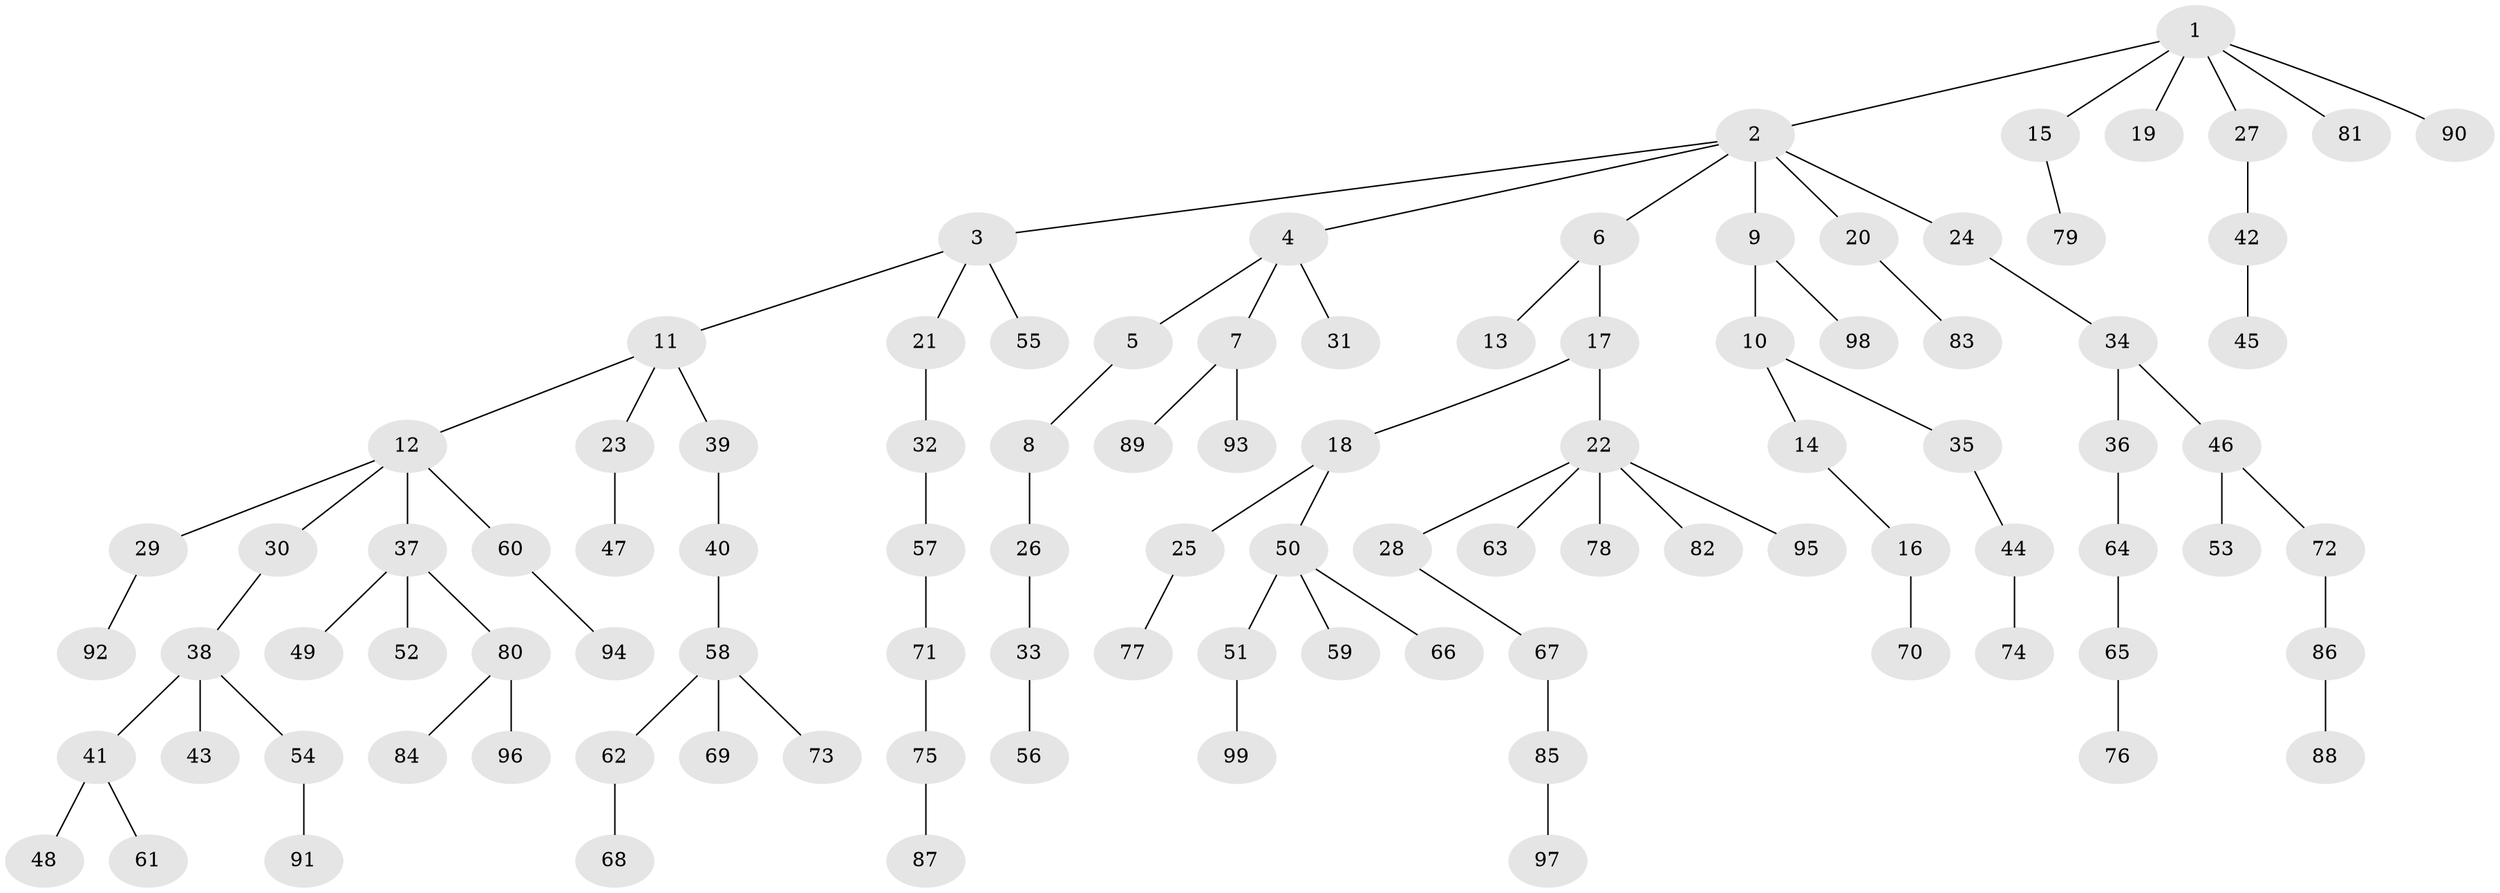 // original degree distribution, {6: 0.014184397163120567, 7: 0.014184397163120567, 5: 0.028368794326241134, 4: 0.05673758865248227, 3: 0.15602836879432624, 1: 0.49645390070921985, 2: 0.23404255319148937}
// Generated by graph-tools (version 1.1) at 2025/51/03/04/25 22:51:46]
// undirected, 99 vertices, 98 edges
graph export_dot {
  node [color=gray90,style=filled];
  1;
  2;
  3;
  4;
  5;
  6;
  7;
  8;
  9;
  10;
  11;
  12;
  13;
  14;
  15;
  16;
  17;
  18;
  19;
  20;
  21;
  22;
  23;
  24;
  25;
  26;
  27;
  28;
  29;
  30;
  31;
  32;
  33;
  34;
  35;
  36;
  37;
  38;
  39;
  40;
  41;
  42;
  43;
  44;
  45;
  46;
  47;
  48;
  49;
  50;
  51;
  52;
  53;
  54;
  55;
  56;
  57;
  58;
  59;
  60;
  61;
  62;
  63;
  64;
  65;
  66;
  67;
  68;
  69;
  70;
  71;
  72;
  73;
  74;
  75;
  76;
  77;
  78;
  79;
  80;
  81;
  82;
  83;
  84;
  85;
  86;
  87;
  88;
  89;
  90;
  91;
  92;
  93;
  94;
  95;
  96;
  97;
  98;
  99;
  1 -- 2 [weight=1.0];
  1 -- 15 [weight=1.0];
  1 -- 19 [weight=1.0];
  1 -- 27 [weight=1.0];
  1 -- 81 [weight=1.0];
  1 -- 90 [weight=1.0];
  2 -- 3 [weight=1.0];
  2 -- 4 [weight=1.0];
  2 -- 6 [weight=1.0];
  2 -- 9 [weight=1.0];
  2 -- 20 [weight=1.0];
  2 -- 24 [weight=1.0];
  3 -- 11 [weight=1.0];
  3 -- 21 [weight=1.0];
  3 -- 55 [weight=1.0];
  4 -- 5 [weight=1.0];
  4 -- 7 [weight=1.0];
  4 -- 31 [weight=1.0];
  5 -- 8 [weight=1.0];
  6 -- 13 [weight=1.0];
  6 -- 17 [weight=1.0];
  7 -- 89 [weight=1.0];
  7 -- 93 [weight=1.0];
  8 -- 26 [weight=1.0];
  9 -- 10 [weight=1.0];
  9 -- 98 [weight=1.0];
  10 -- 14 [weight=1.0];
  10 -- 35 [weight=1.0];
  11 -- 12 [weight=1.0];
  11 -- 23 [weight=1.0];
  11 -- 39 [weight=1.0];
  12 -- 29 [weight=1.0];
  12 -- 30 [weight=1.0];
  12 -- 37 [weight=1.0];
  12 -- 60 [weight=1.0];
  14 -- 16 [weight=1.0];
  15 -- 79 [weight=1.0];
  16 -- 70 [weight=1.0];
  17 -- 18 [weight=1.0];
  17 -- 22 [weight=1.0];
  18 -- 25 [weight=1.0];
  18 -- 50 [weight=1.0];
  20 -- 83 [weight=1.0];
  21 -- 32 [weight=1.0];
  22 -- 28 [weight=1.0];
  22 -- 63 [weight=1.0];
  22 -- 78 [weight=1.0];
  22 -- 82 [weight=1.0];
  22 -- 95 [weight=1.0];
  23 -- 47 [weight=1.0];
  24 -- 34 [weight=1.0];
  25 -- 77 [weight=1.0];
  26 -- 33 [weight=1.0];
  27 -- 42 [weight=1.0];
  28 -- 67 [weight=1.0];
  29 -- 92 [weight=1.0];
  30 -- 38 [weight=1.0];
  32 -- 57 [weight=1.0];
  33 -- 56 [weight=1.0];
  34 -- 36 [weight=1.0];
  34 -- 46 [weight=1.0];
  35 -- 44 [weight=1.0];
  36 -- 64 [weight=1.0];
  37 -- 49 [weight=1.0];
  37 -- 52 [weight=1.0];
  37 -- 80 [weight=1.0];
  38 -- 41 [weight=1.0];
  38 -- 43 [weight=1.0];
  38 -- 54 [weight=1.0];
  39 -- 40 [weight=1.0];
  40 -- 58 [weight=1.0];
  41 -- 48 [weight=1.0];
  41 -- 61 [weight=1.0];
  42 -- 45 [weight=1.0];
  44 -- 74 [weight=1.0];
  46 -- 53 [weight=1.0];
  46 -- 72 [weight=1.0];
  50 -- 51 [weight=1.0];
  50 -- 59 [weight=1.0];
  50 -- 66 [weight=1.0];
  51 -- 99 [weight=1.0];
  54 -- 91 [weight=1.0];
  57 -- 71 [weight=1.0];
  58 -- 62 [weight=1.0];
  58 -- 69 [weight=1.0];
  58 -- 73 [weight=1.0];
  60 -- 94 [weight=1.0];
  62 -- 68 [weight=1.0];
  64 -- 65 [weight=1.0];
  65 -- 76 [weight=1.0];
  67 -- 85 [weight=1.0];
  71 -- 75 [weight=1.0];
  72 -- 86 [weight=1.0];
  75 -- 87 [weight=1.0];
  80 -- 84 [weight=1.0];
  80 -- 96 [weight=1.0];
  85 -- 97 [weight=1.0];
  86 -- 88 [weight=1.0];
}
